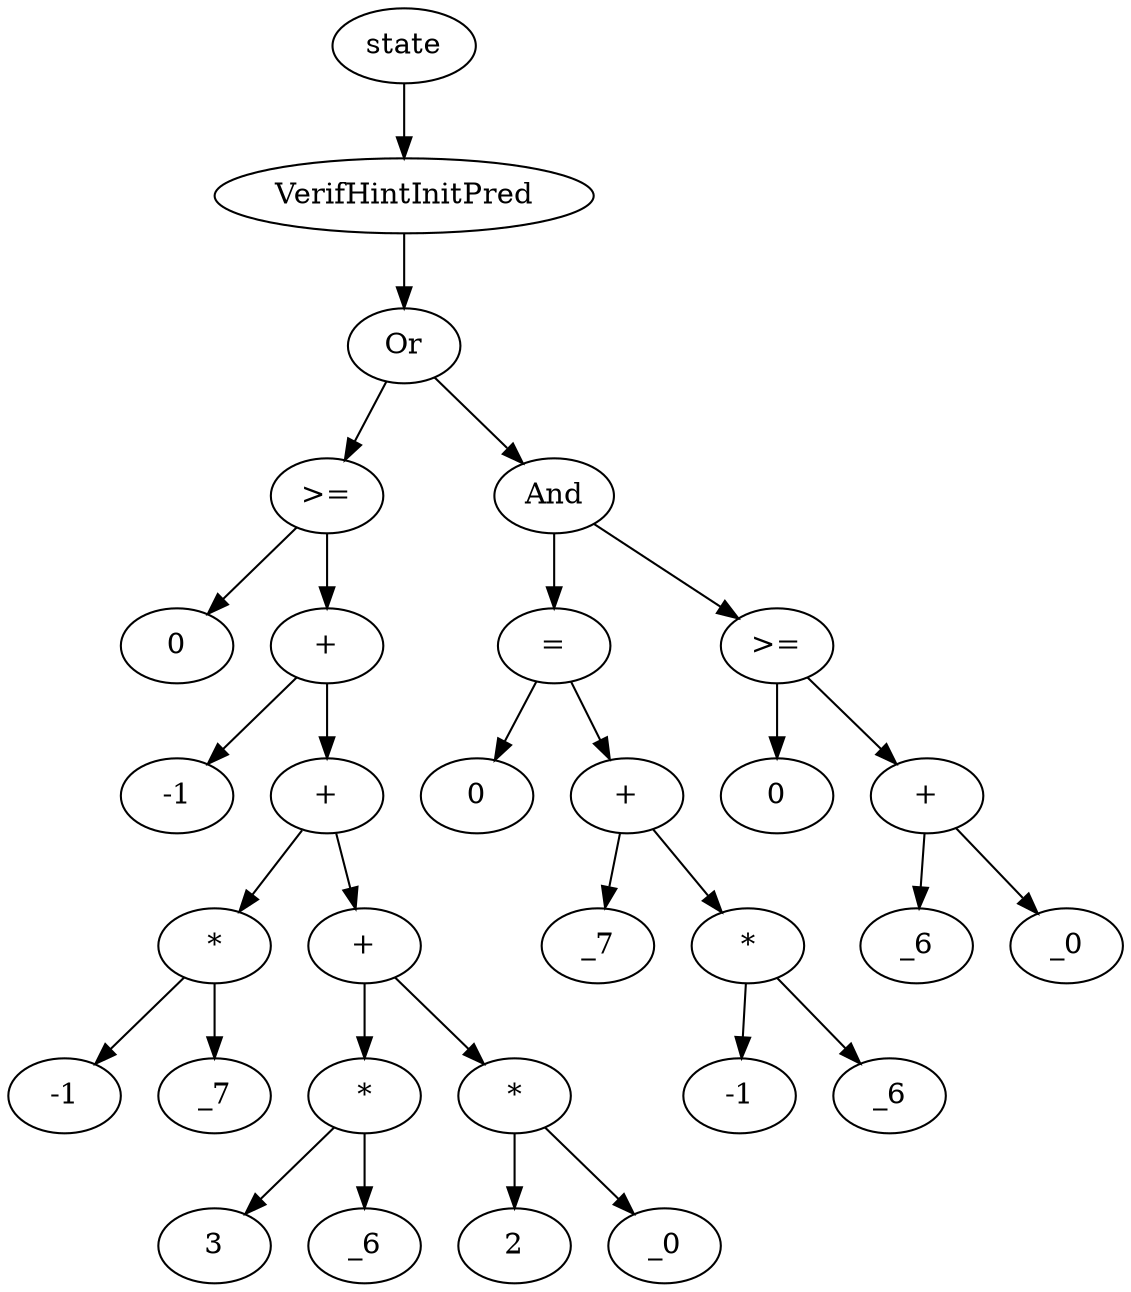 digraph dag {
0 [label="state"];
1 [label="VerifHintInitPred"];
2 [label="Or"];
3 [label=">="];
4 [label="0"];
5 [label="+"];
6 [label="-1"];
7 [label="+"];
8 [label="*"];
9 [label="-1"];
10 [label="_7"];
11 [label="+"];
12 [label="*"];
13 [label="3"];
14 [label="_6"];
15 [label="*"];
16 [label="2"];
17 [label="_0"];
18 [label="And"];
19 [label="="];
20 [label="0"];
21 [label="+"];
22 [label="_7"];
23 [label="*"];
24 [label="-1"];
25 [label="_6"];
26 [label=">="];
27 [label="0"];
28 [label="+"];
29 [label="_6"];
30 [label="_0"];
"0" -> "1"[label=""]
"1" -> "2"[label=""]
"2" -> "3"[label=""]
"2" -> "18"[label=""]
"3" -> "5"[label=""]
"3" -> "4"[label=""]
"5" -> "7"[label=""]
"5" -> "6"[label=""]
"7" -> "8"[label=""]
"7" -> "11"[label=""]
"8" -> "10"[label=""]
"8" -> "9"[label=""]
"11" -> "12"[label=""]
"11" -> "15"[label=""]
"12" -> "14"[label=""]
"12" -> "13"[label=""]
"15" -> "17"[label=""]
"15" -> "16"[label=""]
"18" -> "19"[label=""]
"18" -> "26"[label=""]
"19" -> "21"[label=""]
"19" -> "20"[label=""]
"21" -> "23"[label=""]
"21" -> "22"[label=""]
"23" -> "25"[label=""]
"23" -> "24"[label=""]
"26" -> "28"[label=""]
"26" -> "27"[label=""]
"28" -> "30"[label=""]
"28" -> "29"[label=""]
}
